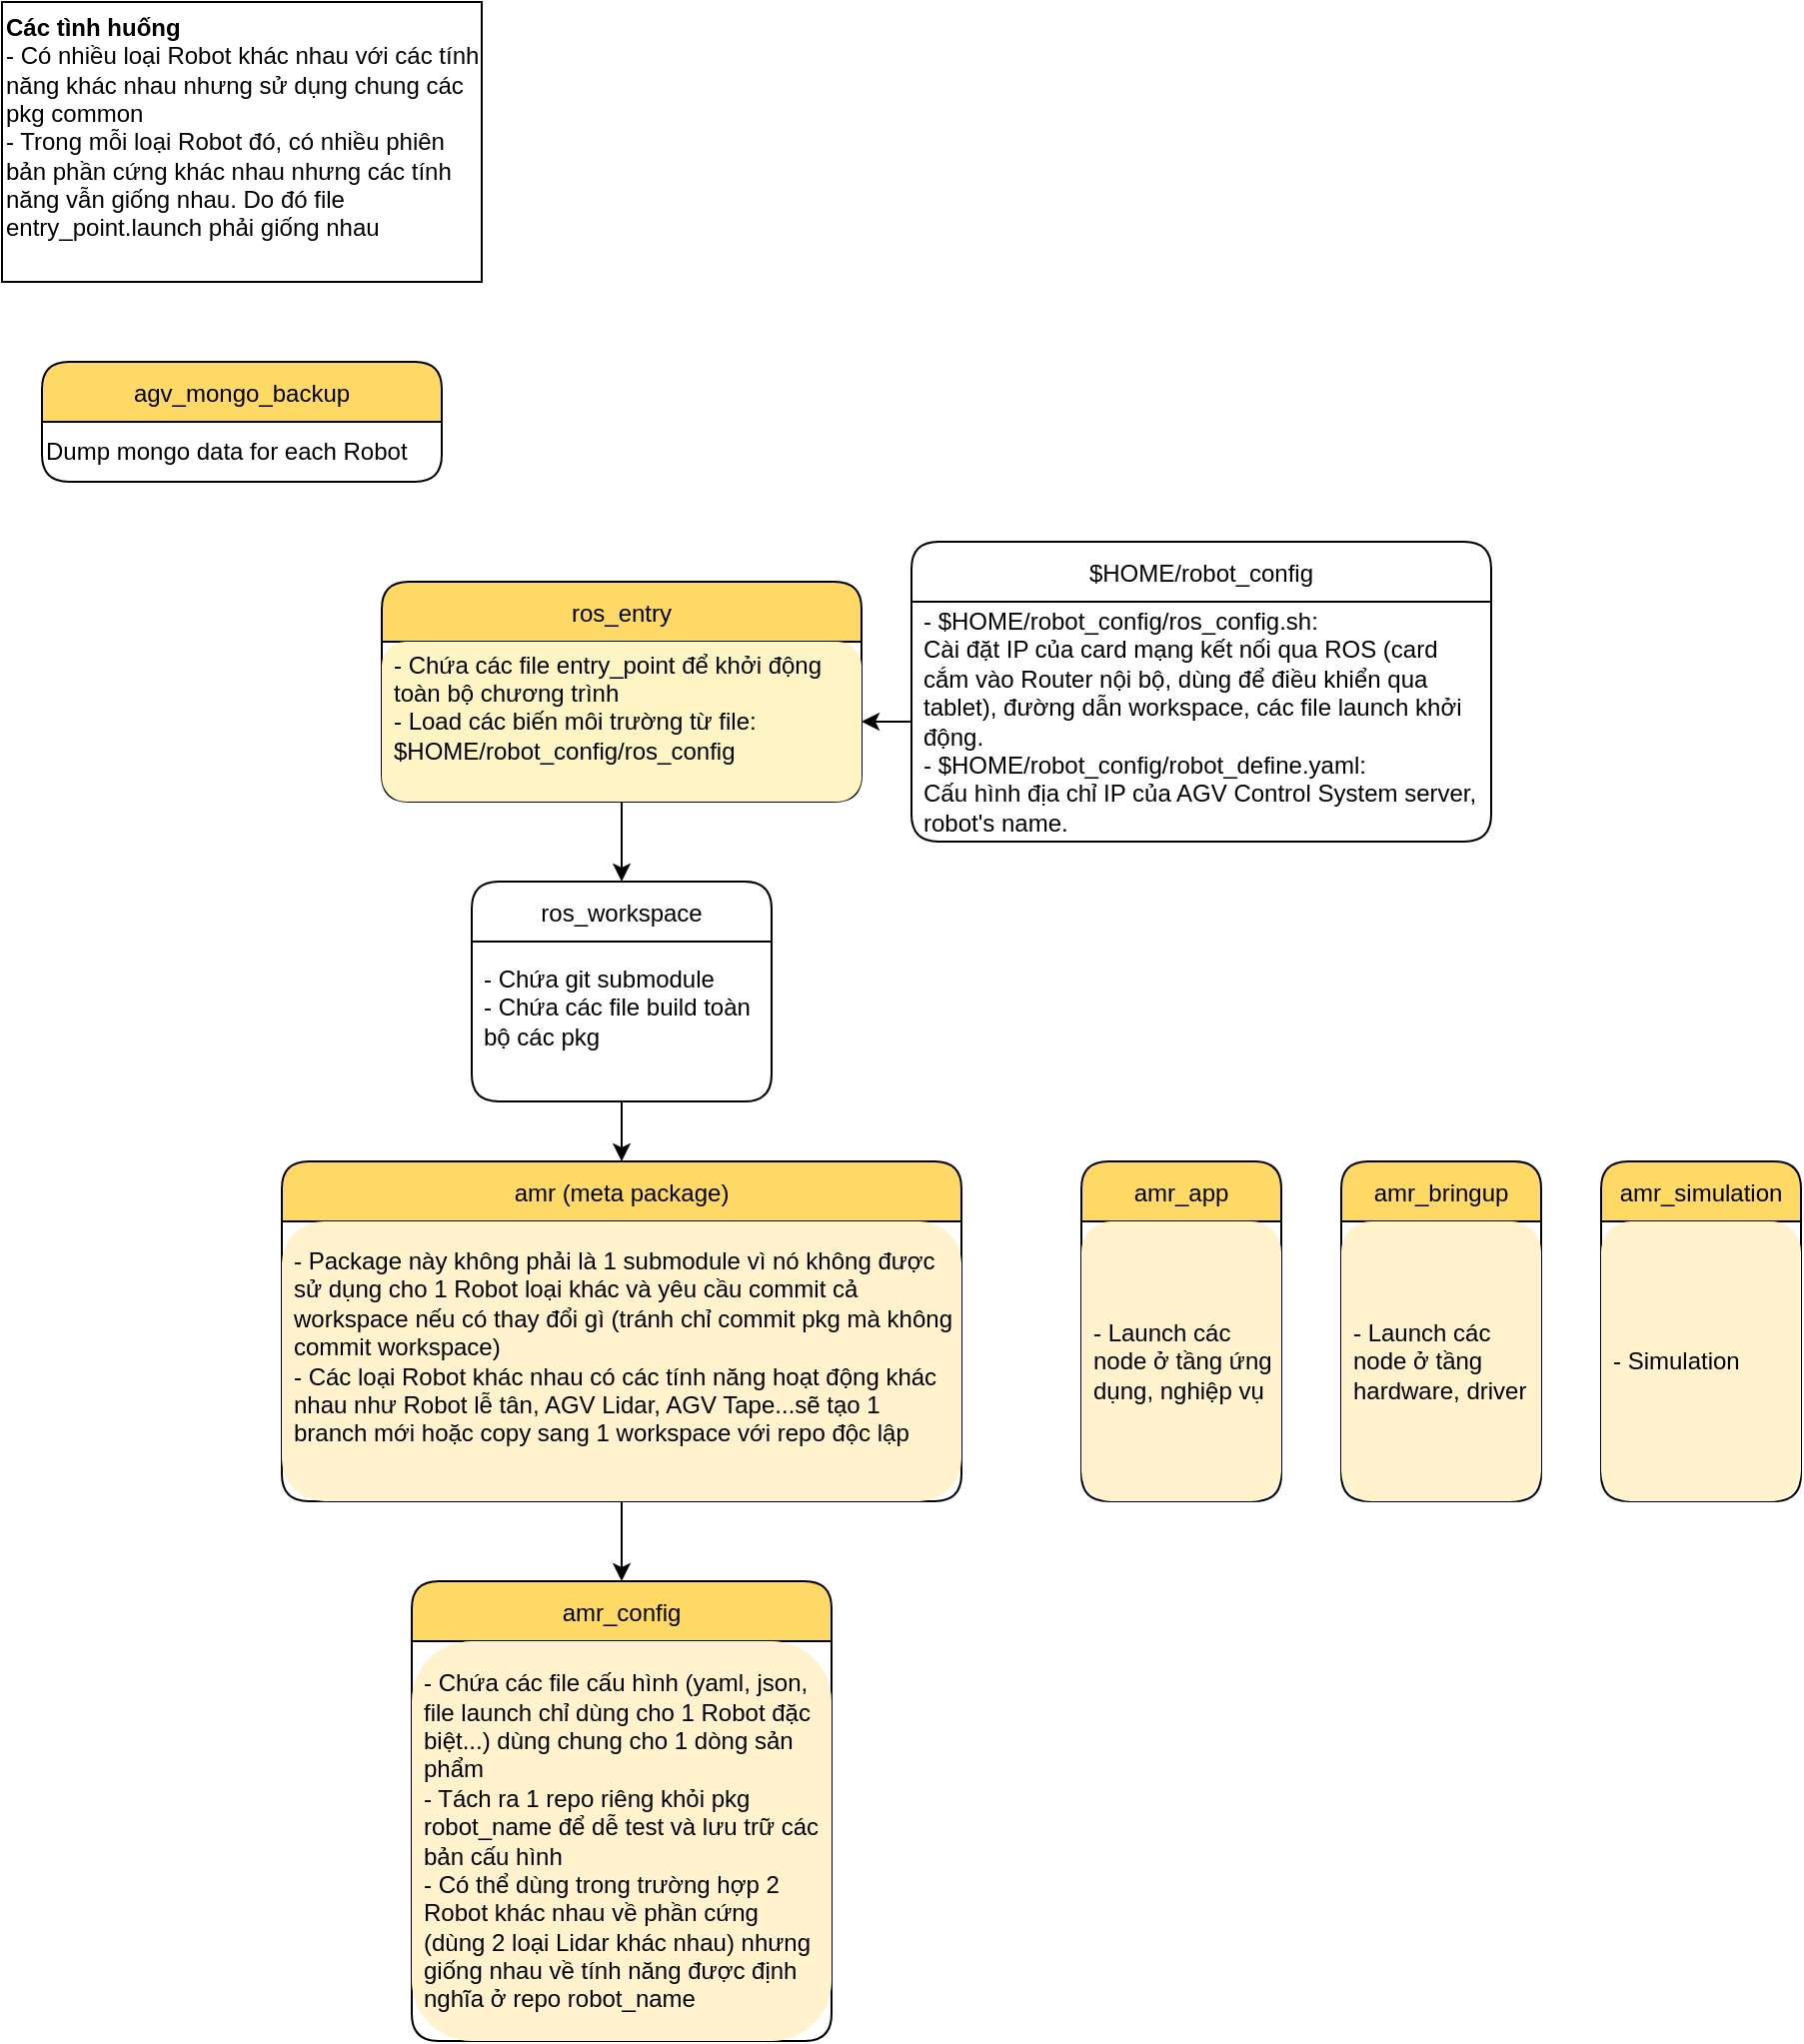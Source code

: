 <mxfile version="20.6.2" type="device"><diagram id="sjZ49-qIq1V9ektiZny4" name="Git repo"><mxGraphModel dx="1662" dy="836" grid="1" gridSize="10" guides="1" tooltips="1" connect="1" arrows="1" fold="1" page="1" pageScale="1" pageWidth="850" pageHeight="1100" math="0" shadow="0"><root><mxCell id="0"/><mxCell id="1" parent="0"/><mxCell id="Cq-GJ1vNHR2bhz4dlrb1-44" style="edgeStyle=orthogonalEdgeStyle;rounded=0;orthogonalLoop=1;jettySize=auto;html=1;entryX=0.5;entryY=0;entryDx=0;entryDy=0;" parent="1" source="28" target="38" edge="1"><mxGeometry relative="1" as="geometry"/></mxCell><mxCell id="28" value="amr (meta package)" style="swimlane;fontStyle=0;childLayout=stackLayout;horizontal=1;startSize=30;horizontalStack=0;resizeParent=1;resizeParentMax=0;resizeLast=0;collapsible=1;marginBottom=0;rounded=1;fillColor=#FFD966;" parent="1" vertex="1"><mxGeometry x="160" y="600" width="340" height="170" as="geometry"/></mxCell><mxCell id="33" value="- Package này không phải là 1 submodule vì nó không được sử dụng cho 1 Robot loại khác và yêu cầu commit cả workspace nếu có thay đổi gì (tránh chỉ commit pkg mà không commit workspace)&#10;- Các loại Robot khác nhau có các tính năng hoạt động khác nhau như Robot lễ tân, AGV Lidar, AGV Tape...sẽ tạo 1 branch mới hoặc copy sang 1 workspace với repo độc lập&#10;" style="text;strokeColor=none;fillColor=#FFF2CC;align=left;verticalAlign=middle;spacingLeft=4;spacingRight=4;overflow=hidden;points=[[0,0.5],[1,0.5]];portConstraint=eastwest;rotatable=0;rounded=1;whiteSpace=wrap;" parent="28" vertex="1"><mxGeometry y="30" width="340" height="140" as="geometry"/></mxCell><mxCell id="38" value="amr_config" style="swimlane;fontStyle=0;childLayout=stackLayout;horizontal=1;startSize=30;horizontalStack=0;resizeParent=1;resizeParentMax=0;resizeLast=0;collapsible=1;marginBottom=0;rounded=1;fillColor=#FFD966;" parent="1" vertex="1"><mxGeometry x="225" y="810" width="210" height="230" as="geometry"/></mxCell><mxCell id="39" value="- Chứa các file cấu hình (yaml, json, file launch chỉ dùng cho 1 Robot đặc biệt...) dùng chung cho 1 dòng sản phẩm&#10;- Tách ra 1 repo riêng khỏi pkg robot_name để dễ test và lưu trữ các bản cấu hình&#10;- Có thể dùng trong trường hợp 2 Robot khác nhau về phần cứng (dùng 2 loại Lidar khác nhau) nhưng giống nhau về tính năng được định nghĩa ở repo robot_name" style="text;strokeColor=none;fillColor=#FFF2CC;align=left;verticalAlign=middle;spacingLeft=4;spacingRight=4;overflow=hidden;points=[[0,0.5],[1,0.5]];portConstraint=eastwest;rotatable=0;rounded=1;whiteSpace=wrap;" parent="38" vertex="1"><mxGeometry y="30" width="210" height="200" as="geometry"/></mxCell><mxCell id="Cq-GJ1vNHR2bhz4dlrb1-43" style="edgeStyle=orthogonalEdgeStyle;rounded=0;orthogonalLoop=1;jettySize=auto;html=1;entryX=0.5;entryY=0;entryDx=0;entryDy=0;" parent="1" source="_U1mblNBG-xi0KN2UYpA-41" target="28" edge="1"><mxGeometry relative="1" as="geometry"/></mxCell><mxCell id="_U1mblNBG-xi0KN2UYpA-41" value="ros_workspace" style="swimlane;fontStyle=0;childLayout=stackLayout;horizontal=1;startSize=30;horizontalStack=0;resizeParent=1;resizeParentMax=0;resizeLast=0;collapsible=1;marginBottom=0;rounded=1;" parent="1" vertex="1"><mxGeometry x="255" y="460" width="150" height="110" as="geometry"/></mxCell><mxCell id="_U1mblNBG-xi0KN2UYpA-42" value="- Chứa git submodule&#10;- Chứa các file build toàn bộ các pkg&#10;" style="text;strokeColor=none;fillColor=none;align=left;verticalAlign=middle;spacingLeft=4;spacingRight=4;overflow=hidden;points=[[0,0.5],[1,0.5]];portConstraint=eastwest;rotatable=0;rounded=1;whiteSpace=wrap;" parent="_U1mblNBG-xi0KN2UYpA-41" vertex="1"><mxGeometry y="30" width="150" height="80" as="geometry"/></mxCell><mxCell id="_U1mblNBG-xi0KN2UYpA-43" value="$HOME/robot_config" style="swimlane;fontStyle=0;childLayout=stackLayout;horizontal=1;startSize=30;horizontalStack=0;resizeParent=1;resizeParentMax=0;resizeLast=0;collapsible=1;marginBottom=0;rounded=1;" parent="1" vertex="1"><mxGeometry x="475" y="290" width="290" height="150" as="geometry"/></mxCell><mxCell id="_U1mblNBG-xi0KN2UYpA-44" value="- $HOME/robot_config/ros_config.sh: &#10;Cài đặt IP của card mạng kết nối qua ROS (card cắm vào Router nội bộ, dùng để điều khiển qua tablet), đường dẫn workspace, các file launch khởi động.&#10;- $HOME/robot_config/robot_define.yaml: &#10;Cấu hình địa chỉ IP của AGV Control System server, robot's name." style="text;strokeColor=none;fillColor=none;align=left;verticalAlign=middle;spacingLeft=4;spacingRight=4;overflow=hidden;points=[[0,0.5],[1,0.5]];portConstraint=eastwest;rotatable=0;rounded=1;whiteSpace=wrap;" parent="_U1mblNBG-xi0KN2UYpA-43" vertex="1"><mxGeometry y="30" width="290" height="120" as="geometry"/></mxCell><mxCell id="_U1mblNBG-xi0KN2UYpA-45" value="&lt;b&gt;Các tình huống&lt;br&gt;&lt;/b&gt;&lt;div style=&quot;&quot;&gt;&lt;span style=&quot;background-color: initial;&quot;&gt;- Có nhiều loại Robot khác nhau với các tính năng khác nhau nhưng sử dụng chung các pkg common&lt;/span&gt;&lt;/div&gt;&lt;div style=&quot;&quot;&gt;&lt;span style=&quot;background-color: initial;&quot;&gt;- Trong mỗi loại Robot đó, có nhiều phiên bản phần cứng khác nhau nhưng các tính năng vẫn giống nhau. Do đó file entry_point.launch phải giống nhau&lt;/span&gt;&lt;/div&gt;&lt;div style=&quot;&quot;&gt;&lt;span style=&quot;background-color: initial;&quot;&gt;&lt;br&gt;&lt;/span&gt;&lt;/div&gt;" style="rounded=0;whiteSpace=wrap;html=1;align=left;" parent="1" vertex="1"><mxGeometry x="20" y="20" width="240" height="140" as="geometry"/></mxCell><mxCell id="_U1mblNBG-xi0KN2UYpA-46" value="agv_mongo_backup" style="swimlane;fontStyle=0;childLayout=stackLayout;horizontal=1;startSize=30;horizontalStack=0;resizeParent=1;resizeParentMax=0;resizeLast=0;collapsible=1;marginBottom=0;rounded=1;fillColor=#FFD966;" parent="1" vertex="1"><mxGeometry x="40" y="200" width="200" height="60" as="geometry"/></mxCell><mxCell id="_U1mblNBG-xi0KN2UYpA-48" value="Dump mongo data for each Robot" style="text;html=1;align=left;verticalAlign=middle;resizable=0;points=[];autosize=1;strokeColor=none;fillColor=none;" parent="_U1mblNBG-xi0KN2UYpA-46" vertex="1"><mxGeometry y="30" width="200" height="30" as="geometry"/></mxCell><mxCell id="Cq-GJ1vNHR2bhz4dlrb1-46" style="edgeStyle=orthogonalEdgeStyle;rounded=0;orthogonalLoop=1;jettySize=auto;html=1;entryX=0.5;entryY=0;entryDx=0;entryDy=0;" parent="1" source="Cq-GJ1vNHR2bhz4dlrb1-41" target="_U1mblNBG-xi0KN2UYpA-41" edge="1"><mxGeometry relative="1" as="geometry"/></mxCell><mxCell id="Cq-GJ1vNHR2bhz4dlrb1-41" value="ros_entry" style="swimlane;fontStyle=0;childLayout=stackLayout;horizontal=1;startSize=30;horizontalStack=0;resizeParent=1;resizeParentMax=0;resizeLast=0;collapsible=1;marginBottom=0;rounded=1;fillColor=#FFD966;" parent="1" vertex="1"><mxGeometry x="210" y="310" width="240" height="110" as="geometry"/></mxCell><mxCell id="Cq-GJ1vNHR2bhz4dlrb1-42" value="- Chứa các file entry_point để khởi động toàn bộ chương trình&#10;- Load các biến môi trường từ file: $HOME/robot_config/ros_config&#10; " style="text;strokeColor=none;fillColor=#FFF4C3;align=left;verticalAlign=middle;spacingLeft=4;spacingRight=4;overflow=hidden;points=[[0,0.5],[1,0.5]];portConstraint=eastwest;rotatable=0;rounded=1;whiteSpace=wrap;" parent="Cq-GJ1vNHR2bhz4dlrb1-41" vertex="1"><mxGeometry y="30" width="240" height="80" as="geometry"/></mxCell><mxCell id="Cq-GJ1vNHR2bhz4dlrb1-45" style="edgeStyle=orthogonalEdgeStyle;rounded=0;orthogonalLoop=1;jettySize=auto;html=1;entryX=1;entryY=0.5;entryDx=0;entryDy=0;" parent="1" source="_U1mblNBG-xi0KN2UYpA-44" target="Cq-GJ1vNHR2bhz4dlrb1-42" edge="1"><mxGeometry relative="1" as="geometry"/></mxCell><mxCell id="oLAUaTC0qCPvh7QDLxLN-39" value="amr_app" style="swimlane;fontStyle=0;childLayout=stackLayout;horizontal=1;startSize=30;horizontalStack=0;resizeParent=1;resizeParentMax=0;resizeLast=0;collapsible=1;marginBottom=0;rounded=1;fillColor=#FFD966;" vertex="1" parent="1"><mxGeometry x="560" y="600" width="100" height="170" as="geometry"/></mxCell><mxCell id="oLAUaTC0qCPvh7QDLxLN-40" value="- Launch các node ở tầng ứng dụng, nghiệp vụ" style="text;strokeColor=none;fillColor=#FFF2CC;align=left;verticalAlign=middle;spacingLeft=4;spacingRight=4;overflow=hidden;points=[[0,0.5],[1,0.5]];portConstraint=eastwest;rotatable=0;rounded=1;whiteSpace=wrap;" vertex="1" parent="oLAUaTC0qCPvh7QDLxLN-39"><mxGeometry y="30" width="100" height="140" as="geometry"/></mxCell><mxCell id="oLAUaTC0qCPvh7QDLxLN-41" value="amr_bringup" style="swimlane;fontStyle=0;childLayout=stackLayout;horizontal=1;startSize=30;horizontalStack=0;resizeParent=1;resizeParentMax=0;resizeLast=0;collapsible=1;marginBottom=0;rounded=1;fillColor=#FFD966;" vertex="1" parent="1"><mxGeometry x="690" y="600" width="100" height="170" as="geometry"/></mxCell><mxCell id="oLAUaTC0qCPvh7QDLxLN-42" value="- Launch các node ở tầng hardware, driver" style="text;strokeColor=none;fillColor=#FFF2CC;align=left;verticalAlign=middle;spacingLeft=4;spacingRight=4;overflow=hidden;points=[[0,0.5],[1,0.5]];portConstraint=eastwest;rotatable=0;rounded=1;whiteSpace=wrap;" vertex="1" parent="oLAUaTC0qCPvh7QDLxLN-41"><mxGeometry y="30" width="100" height="140" as="geometry"/></mxCell><mxCell id="oLAUaTC0qCPvh7QDLxLN-43" value="amr_simulation" style="swimlane;fontStyle=0;childLayout=stackLayout;horizontal=1;startSize=30;horizontalStack=0;resizeParent=1;resizeParentMax=0;resizeLast=0;collapsible=1;marginBottom=0;rounded=1;fillColor=#FFD966;" vertex="1" parent="1"><mxGeometry x="820" y="600" width="100" height="170" as="geometry"/></mxCell><mxCell id="oLAUaTC0qCPvh7QDLxLN-44" value="- Simulation" style="text;strokeColor=none;fillColor=#FFF2CC;align=left;verticalAlign=middle;spacingLeft=4;spacingRight=4;overflow=hidden;points=[[0,0.5],[1,0.5]];portConstraint=eastwest;rotatable=0;rounded=1;whiteSpace=wrap;" vertex="1" parent="oLAUaTC0qCPvh7QDLxLN-43"><mxGeometry y="30" width="100" height="140" as="geometry"/></mxCell></root></mxGraphModel></diagram></mxfile>